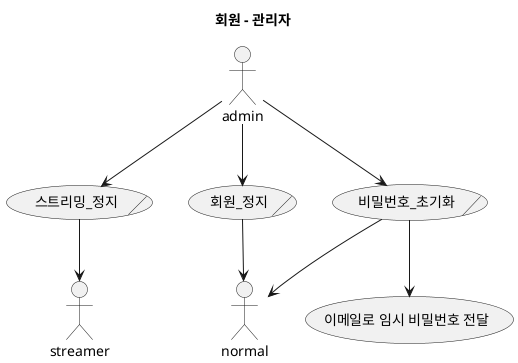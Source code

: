 @startuml

title <b> 회원 - 관리자 </b>

actor normal
actor admin
actor streamer

'admin 에서 시작
usecase/ 회원_정지
admin --> 회원_정지
회원_정지 --> normal

usecase/ 스트리밍_정지
admin --> 스트리밍_정지
스트리밍_정지 --> streamer

usecase/ 비밀번호_초기화
admin --> 비밀번호_초기화
비밀번호_초기화 --> normal
비밀번호_초기화 --> (이메일로 임시 비밀번호 전달)


@enduml
